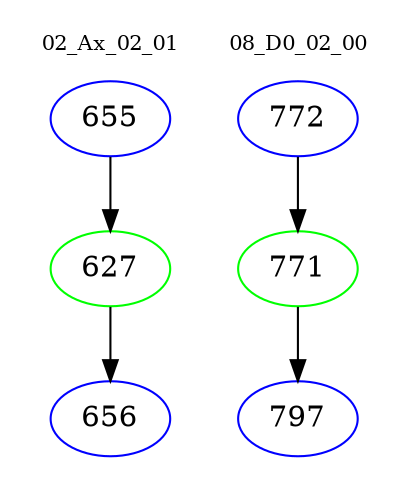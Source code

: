 digraph{
subgraph cluster_0 {
color = white
label = "02_Ax_02_01";
fontsize=10;
T0_655 [label="655", color="blue"]
T0_655 -> T0_627 [color="black"]
T0_627 [label="627", color="green"]
T0_627 -> T0_656 [color="black"]
T0_656 [label="656", color="blue"]
}
subgraph cluster_1 {
color = white
label = "08_D0_02_00";
fontsize=10;
T1_772 [label="772", color="blue"]
T1_772 -> T1_771 [color="black"]
T1_771 [label="771", color="green"]
T1_771 -> T1_797 [color="black"]
T1_797 [label="797", color="blue"]
}
}
